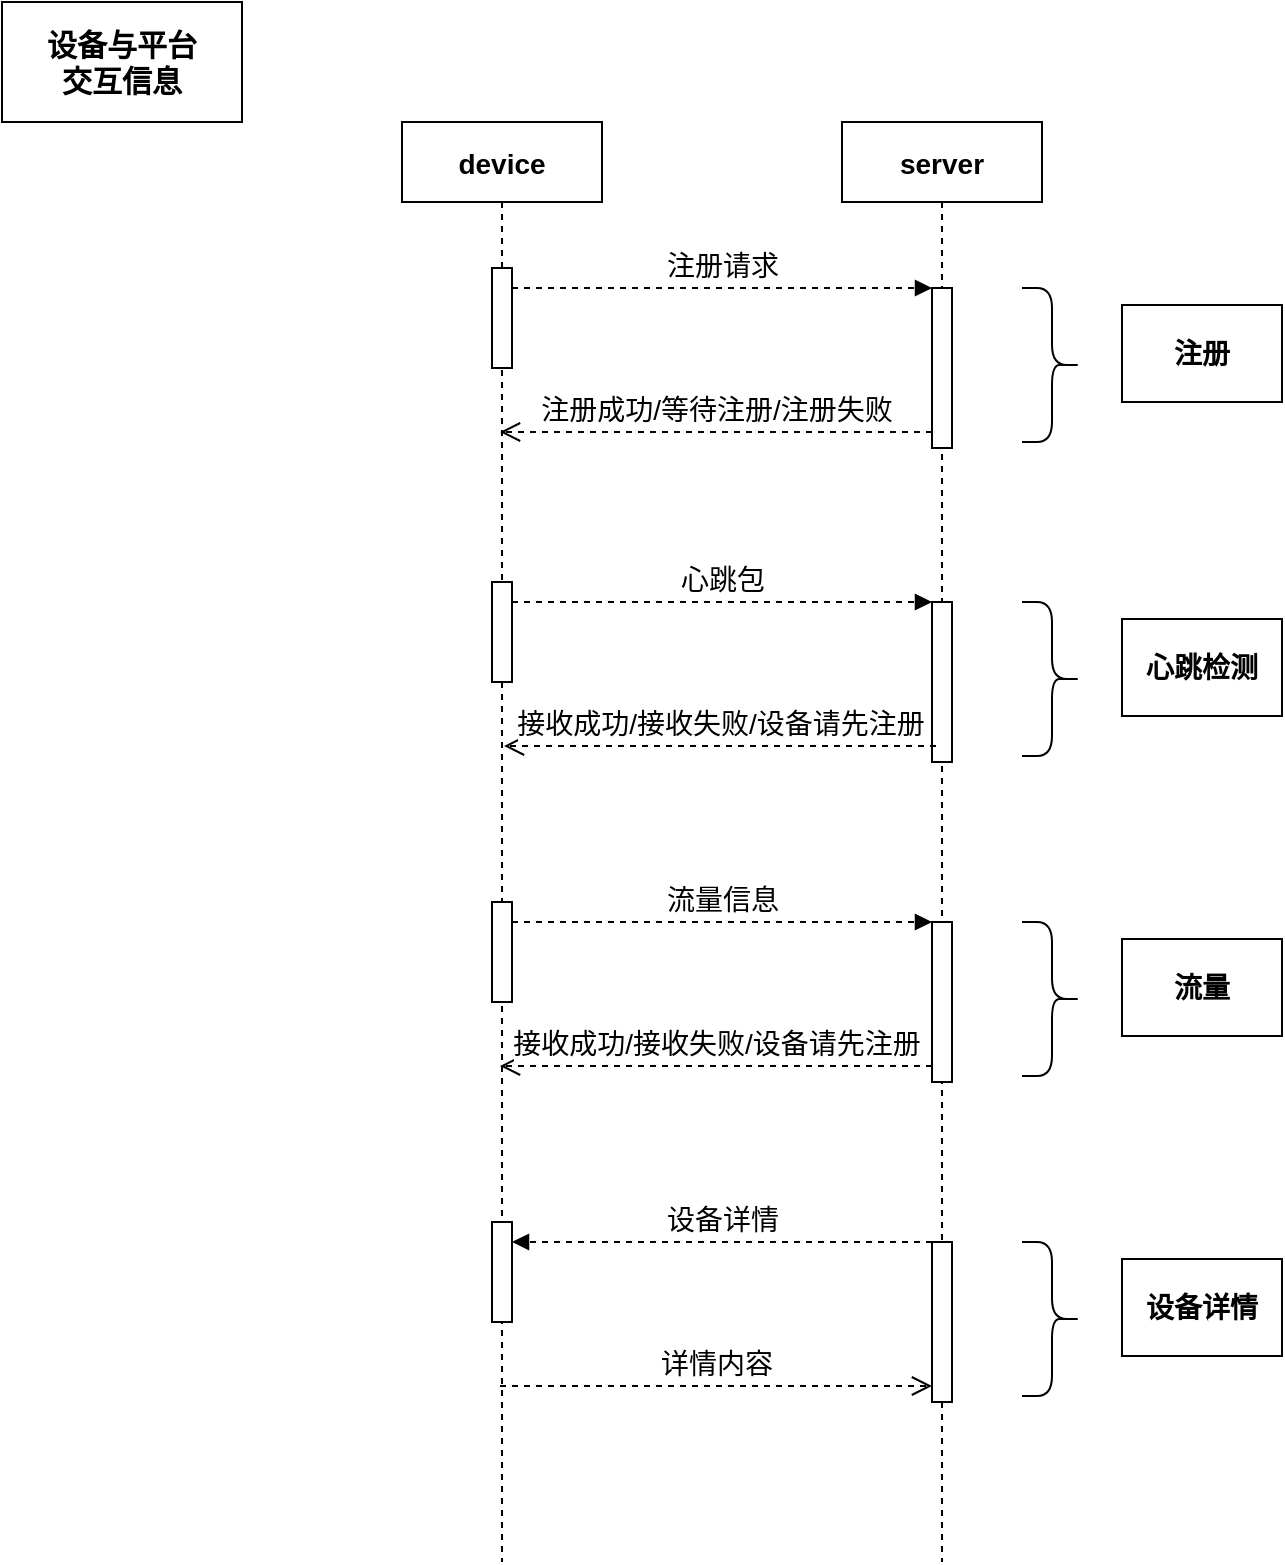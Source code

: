 <mxfile version="14.9.0" type="github">
  <diagram id="kgpKYQtTHZ0yAKxKKP6v" name="Page-1">
    <mxGraphModel dx="1030" dy="594" grid="1" gridSize="10" guides="1" tooltips="1" connect="1" arrows="1" fold="1" page="1" pageScale="1" pageWidth="850" pageHeight="1100" math="0" shadow="0">
      <root>
        <mxCell id="0" />
        <mxCell id="1" parent="0" />
        <mxCell id="PA9Gb0GiLKrFi85kX_a_-26" value="device" style="shape=umlLifeline;perimeter=lifelinePerimeter;container=1;collapsible=0;recursiveResize=0;rounded=0;shadow=0;strokeWidth=1;fontSize=14;fontStyle=1" parent="1" vertex="1">
          <mxGeometry x="240" y="80" width="100" height="720" as="geometry" />
        </mxCell>
        <mxCell id="PA9Gb0GiLKrFi85kX_a_-28" value="server" style="shape=umlLifeline;perimeter=lifelinePerimeter;container=1;collapsible=0;recursiveResize=0;rounded=0;shadow=0;strokeWidth=1;fontSize=14;fontStyle=1" parent="1" vertex="1">
          <mxGeometry x="460" y="80" width="100" height="720" as="geometry" />
        </mxCell>
        <mxCell id="PA9Gb0GiLKrFi85kX_a_-32" value="" style="html=1;points=[];perimeter=orthogonalPerimeter;fontSize=14;" parent="1" vertex="1">
          <mxGeometry x="285" y="153" width="10" height="50" as="geometry" />
        </mxCell>
        <mxCell id="PA9Gb0GiLKrFi85kX_a_-33" value="" style="html=1;points=[];perimeter=orthogonalPerimeter;fontSize=14;" parent="1" vertex="1">
          <mxGeometry x="505" y="163" width="10" height="80" as="geometry" />
        </mxCell>
        <mxCell id="PA9Gb0GiLKrFi85kX_a_-34" value="注册请求" style="html=1;verticalAlign=bottom;endArrow=block;dashed=1;fontSize=14;entryX=0;entryY=0;entryDx=0;entryDy=0;" parent="1" source="PA9Gb0GiLKrFi85kX_a_-32" target="PA9Gb0GiLKrFi85kX_a_-33" edge="1">
          <mxGeometry relative="1" as="geometry">
            <mxPoint x="440" y="163" as="sourcePoint" />
          </mxGeometry>
        </mxCell>
        <mxCell id="PA9Gb0GiLKrFi85kX_a_-35" value="注册成功/等待注册/注册失败" style="html=1;verticalAlign=bottom;endArrow=open;dashed=1;endSize=8;exitX=0;exitY=0.95;fontSize=14;entryX=0.49;entryY=0.27;entryDx=0;entryDy=0;entryPerimeter=0;" parent="1" edge="1">
          <mxGeometry relative="1" as="geometry">
            <mxPoint x="289" y="235" as="targetPoint" />
            <mxPoint x="505" y="235" as="sourcePoint" />
          </mxGeometry>
        </mxCell>
        <mxCell id="PA9Gb0GiLKrFi85kX_a_-38" value="" style="shape=curlyBracket;whiteSpace=wrap;html=1;rounded=1;flipH=1;" parent="1" vertex="1">
          <mxGeometry x="550" y="163" width="30" height="77" as="geometry" />
        </mxCell>
        <mxCell id="PA9Gb0GiLKrFi85kX_a_-39" value="&lt;font style=&quot;font-size: 14px&quot;&gt;&lt;b&gt;注册&lt;/b&gt;&lt;/font&gt;" style="rounded=0;whiteSpace=wrap;html=1;" parent="1" vertex="1">
          <mxGeometry x="600" y="171.5" width="80" height="48.5" as="geometry" />
        </mxCell>
        <mxCell id="PA9Gb0GiLKrFi85kX_a_-47" value="" style="html=1;points=[];perimeter=orthogonalPerimeter;fontSize=14;" parent="1" vertex="1">
          <mxGeometry x="285" y="310" width="10" height="50" as="geometry" />
        </mxCell>
        <mxCell id="PA9Gb0GiLKrFi85kX_a_-48" value="" style="html=1;points=[];perimeter=orthogonalPerimeter;fontSize=14;" parent="1" vertex="1">
          <mxGeometry x="505" y="320" width="10" height="80" as="geometry" />
        </mxCell>
        <mxCell id="PA9Gb0GiLKrFi85kX_a_-49" value="心跳包" style="html=1;verticalAlign=bottom;endArrow=block;dashed=1;fontSize=14;entryX=0;entryY=0;entryDx=0;entryDy=0;" parent="1" source="PA9Gb0GiLKrFi85kX_a_-47" target="PA9Gb0GiLKrFi85kX_a_-48" edge="1">
          <mxGeometry relative="1" as="geometry">
            <mxPoint x="440" y="320" as="sourcePoint" />
          </mxGeometry>
        </mxCell>
        <mxCell id="PA9Gb0GiLKrFi85kX_a_-50" value="接收成功/接收失败/设备请先注册" style="html=1;verticalAlign=bottom;endArrow=open;dashed=1;endSize=8;exitX=0;exitY=0.95;fontSize=14;entryX=0.49;entryY=0.27;entryDx=0;entryDy=0;entryPerimeter=0;" parent="1" edge="1">
          <mxGeometry relative="1" as="geometry">
            <mxPoint x="291" y="392" as="targetPoint" />
            <mxPoint x="507" y="392" as="sourcePoint" />
          </mxGeometry>
        </mxCell>
        <mxCell id="PA9Gb0GiLKrFi85kX_a_-51" value="" style="shape=curlyBracket;whiteSpace=wrap;html=1;rounded=1;flipH=1;" parent="1" vertex="1">
          <mxGeometry x="550" y="320" width="30" height="77" as="geometry" />
        </mxCell>
        <mxCell id="PA9Gb0GiLKrFi85kX_a_-52" value="&lt;font style=&quot;font-size: 14px&quot;&gt;&lt;b&gt;心跳检测&lt;/b&gt;&lt;/font&gt;" style="rounded=0;whiteSpace=wrap;html=1;" parent="1" vertex="1">
          <mxGeometry x="600" y="328.5" width="80" height="48.5" as="geometry" />
        </mxCell>
        <mxCell id="PA9Gb0GiLKrFi85kX_a_-53" value="" style="html=1;points=[];perimeter=orthogonalPerimeter;fontSize=14;" parent="1" vertex="1">
          <mxGeometry x="285" y="470" width="10" height="50" as="geometry" />
        </mxCell>
        <mxCell id="PA9Gb0GiLKrFi85kX_a_-54" value="" style="html=1;points=[];perimeter=orthogonalPerimeter;fontSize=14;" parent="1" vertex="1">
          <mxGeometry x="505" y="480" width="10" height="80" as="geometry" />
        </mxCell>
        <mxCell id="PA9Gb0GiLKrFi85kX_a_-55" value="流量信息" style="html=1;verticalAlign=bottom;endArrow=block;dashed=1;fontSize=14;entryX=0;entryY=0;entryDx=0;entryDy=0;" parent="1" source="PA9Gb0GiLKrFi85kX_a_-53" target="PA9Gb0GiLKrFi85kX_a_-54" edge="1">
          <mxGeometry relative="1" as="geometry">
            <mxPoint x="440" y="480" as="sourcePoint" />
          </mxGeometry>
        </mxCell>
        <mxCell id="PA9Gb0GiLKrFi85kX_a_-56" value="接收成功/接收失败/设备请先注册" style="html=1;verticalAlign=bottom;endArrow=open;dashed=1;endSize=8;exitX=0;exitY=0.95;fontSize=14;entryX=0.49;entryY=0.27;entryDx=0;entryDy=0;entryPerimeter=0;" parent="1" edge="1">
          <mxGeometry relative="1" as="geometry">
            <mxPoint x="289" y="552" as="targetPoint" />
            <mxPoint x="505" y="552" as="sourcePoint" />
          </mxGeometry>
        </mxCell>
        <mxCell id="PA9Gb0GiLKrFi85kX_a_-57" value="" style="shape=curlyBracket;whiteSpace=wrap;html=1;rounded=1;flipH=1;" parent="1" vertex="1">
          <mxGeometry x="550" y="480" width="30" height="77" as="geometry" />
        </mxCell>
        <mxCell id="PA9Gb0GiLKrFi85kX_a_-58" value="&lt;font style=&quot;font-size: 14px&quot;&gt;&lt;b&gt;流量&lt;/b&gt;&lt;/font&gt;" style="rounded=0;whiteSpace=wrap;html=1;" parent="1" vertex="1">
          <mxGeometry x="600" y="488.5" width="80" height="48.5" as="geometry" />
        </mxCell>
        <mxCell id="PA9Gb0GiLKrFi85kX_a_-59" value="" style="html=1;points=[];perimeter=orthogonalPerimeter;fontSize=14;" parent="1" vertex="1">
          <mxGeometry x="285" y="630" width="10" height="50" as="geometry" />
        </mxCell>
        <mxCell id="PA9Gb0GiLKrFi85kX_a_-60" value="" style="html=1;points=[];perimeter=orthogonalPerimeter;fontSize=14;" parent="1" vertex="1">
          <mxGeometry x="505" y="640" width="10" height="80" as="geometry" />
        </mxCell>
        <mxCell id="PA9Gb0GiLKrFi85kX_a_-61" value="设备详情" style="html=1;verticalAlign=bottom;endArrow=block;dashed=1;fontSize=14;exitX=0;exitY=0;exitDx=0;exitDy=0;" parent="1" source="PA9Gb0GiLKrFi85kX_a_-60" target="PA9Gb0GiLKrFi85kX_a_-59" edge="1">
          <mxGeometry relative="1" as="geometry">
            <mxPoint x="440" y="640" as="targetPoint" />
          </mxGeometry>
        </mxCell>
        <mxCell id="PA9Gb0GiLKrFi85kX_a_-62" value="详情内容" style="html=1;verticalAlign=bottom;endArrow=open;dashed=1;endSize=8;exitX=0;exitY=0.95;fontSize=14;entryX=0.49;entryY=0.27;entryDx=0;entryDy=0;entryPerimeter=0;" parent="1" edge="1">
          <mxGeometry relative="1" as="geometry">
            <mxPoint x="505" y="712" as="targetPoint" />
            <mxPoint x="289" y="712" as="sourcePoint" />
          </mxGeometry>
        </mxCell>
        <mxCell id="PA9Gb0GiLKrFi85kX_a_-63" value="" style="shape=curlyBracket;whiteSpace=wrap;html=1;rounded=1;flipH=1;" parent="1" vertex="1">
          <mxGeometry x="550" y="640" width="30" height="77" as="geometry" />
        </mxCell>
        <mxCell id="PA9Gb0GiLKrFi85kX_a_-64" value="&lt;font style=&quot;font-size: 14px&quot;&gt;&lt;b&gt;设备详情&lt;/b&gt;&lt;/font&gt;" style="rounded=0;whiteSpace=wrap;html=1;" parent="1" vertex="1">
          <mxGeometry x="600" y="648.5" width="80" height="48.5" as="geometry" />
        </mxCell>
        <mxCell id="PA9Gb0GiLKrFi85kX_a_-65" value="&lt;font style=&quot;font-size: 15px&quot;&gt;&lt;b&gt;设备与平台&lt;br&gt;交互信息&lt;/b&gt;&lt;/font&gt;" style="rounded=0;whiteSpace=wrap;html=1;" parent="1" vertex="1">
          <mxGeometry x="40" y="20" width="120" height="60" as="geometry" />
        </mxCell>
      </root>
    </mxGraphModel>
  </diagram>
</mxfile>
